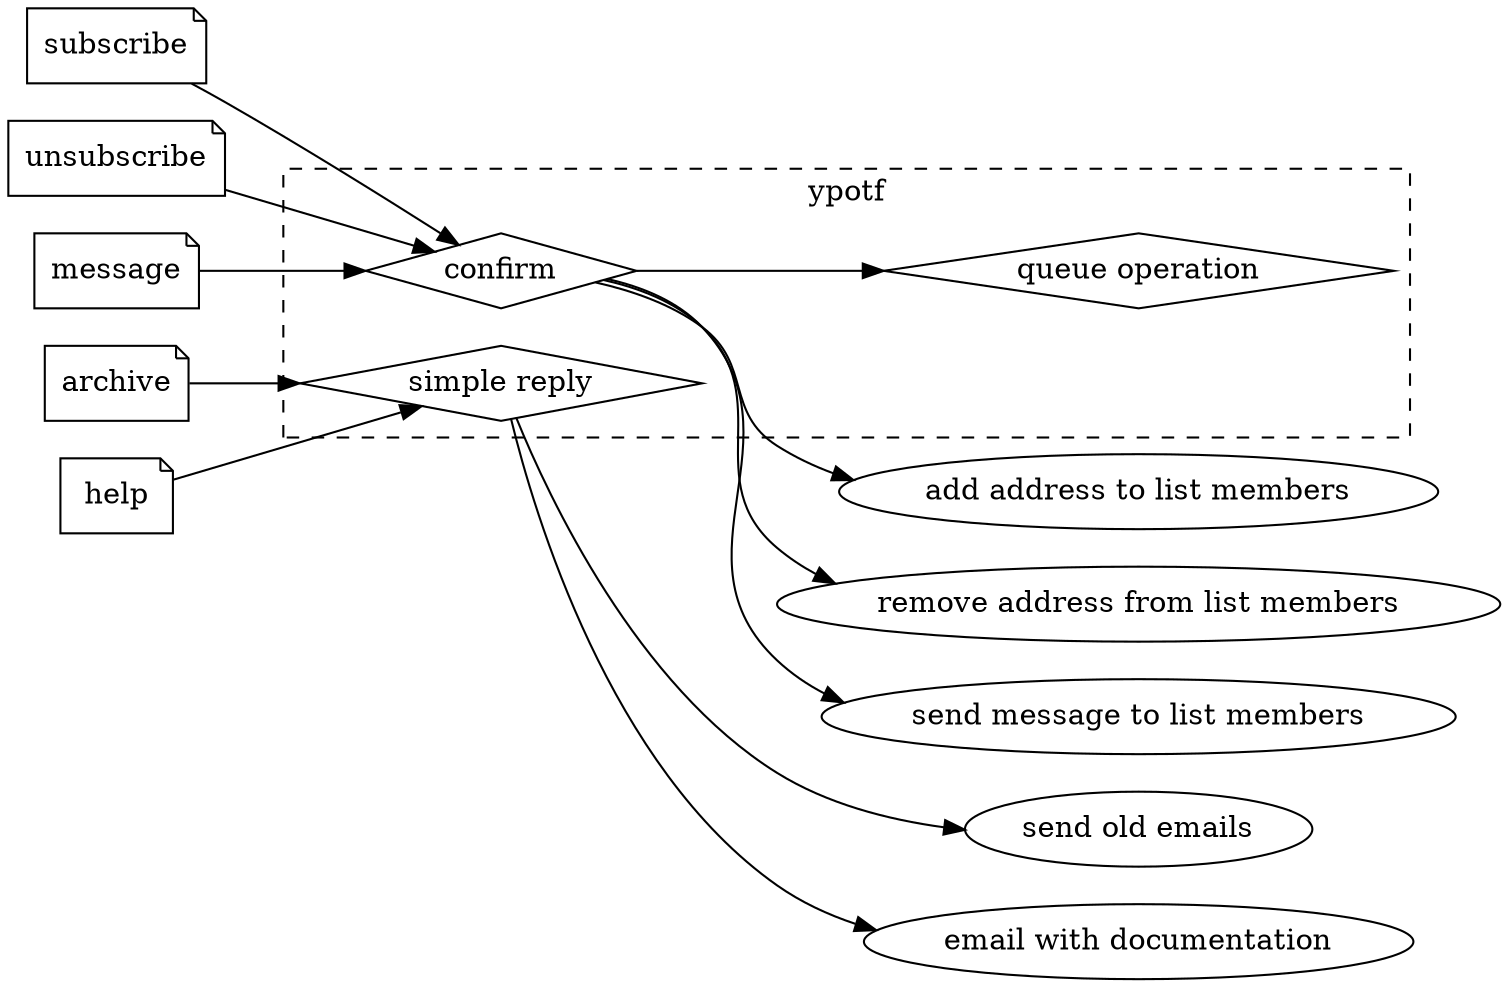 digraph foo {
    rankdir=LR
    subscribe [shape=note];
    unsubscribe [shape=note];
    message [shape=note];
    archive [shape=note];
    help [shape=note];
    subgraph cluster_0 {
      style=dashed;
      label=ypotf;
      confirm, "simple reply", "queue operation" [shape=diamond];
      confirm -> "queue operation"
    }
    subscribe -> confirm -> "add address to list members";
    unsubscribe -> confirm -> "remove address from list members";
    message -> confirm -> "send message to list members";
    archive -> "simple reply" -> "send old emails";
    help -> "simple reply" -> "email with documentation";
}
